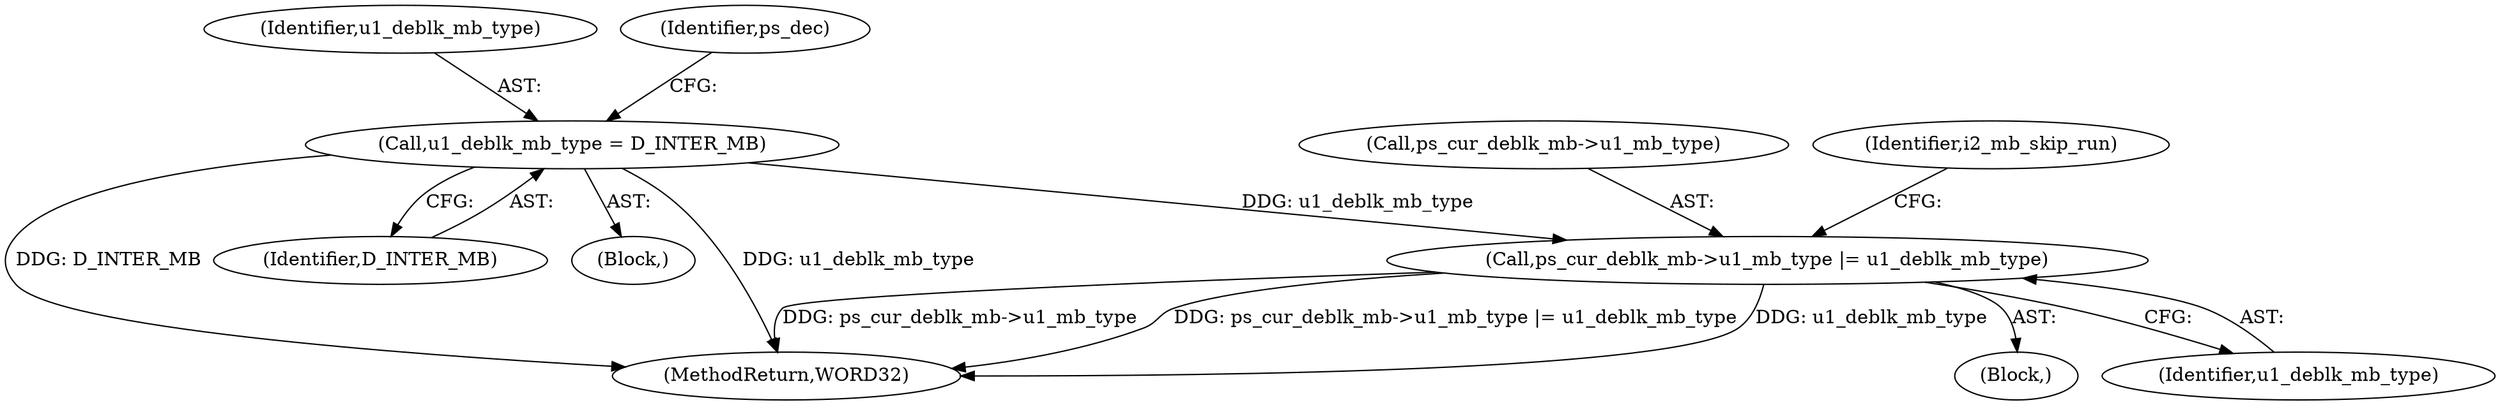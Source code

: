 digraph "0_Android_e629194c62a9a129ce378e08cb1059a8a53f1795_0@pointer" {
"1001146" [label="(Call,ps_cur_deblk_mb->u1_mb_type |= u1_deblk_mb_type)"];
"1000925" [label="(Call,u1_deblk_mb_type = D_INTER_MB)"];
"1001358" [label="(MethodReturn,WORD32)"];
"1000927" [label="(Identifier,D_INTER_MB)"];
"1001005" [label="(Block,)"];
"1001147" [label="(Call,ps_cur_deblk_mb->u1_mb_type)"];
"1000925" [label="(Call,u1_deblk_mb_type = D_INTER_MB)"];
"1000926" [label="(Identifier,u1_deblk_mb_type)"];
"1001146" [label="(Call,ps_cur_deblk_mb->u1_mb_type |= u1_deblk_mb_type)"];
"1001150" [label="(Identifier,u1_deblk_mb_type)"];
"1000931" [label="(Identifier,ps_dec)"];
"1001152" [label="(Identifier,i2_mb_skip_run)"];
"1000137" [label="(Block,)"];
"1001146" -> "1001005"  [label="AST: "];
"1001146" -> "1001150"  [label="CFG: "];
"1001147" -> "1001146"  [label="AST: "];
"1001150" -> "1001146"  [label="AST: "];
"1001152" -> "1001146"  [label="CFG: "];
"1001146" -> "1001358"  [label="DDG: ps_cur_deblk_mb->u1_mb_type |= u1_deblk_mb_type"];
"1001146" -> "1001358"  [label="DDG: u1_deblk_mb_type"];
"1001146" -> "1001358"  [label="DDG: ps_cur_deblk_mb->u1_mb_type"];
"1000925" -> "1001146"  [label="DDG: u1_deblk_mb_type"];
"1000925" -> "1000137"  [label="AST: "];
"1000925" -> "1000927"  [label="CFG: "];
"1000926" -> "1000925"  [label="AST: "];
"1000927" -> "1000925"  [label="AST: "];
"1000931" -> "1000925"  [label="CFG: "];
"1000925" -> "1001358"  [label="DDG: u1_deblk_mb_type"];
"1000925" -> "1001358"  [label="DDG: D_INTER_MB"];
}
